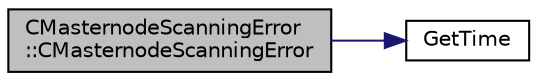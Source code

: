 digraph "CMasternodeScanningError::CMasternodeScanningError"
{
  edge [fontname="Helvetica",fontsize="10",labelfontname="Helvetica",labelfontsize="10"];
  node [fontname="Helvetica",fontsize="10",shape=record];
  rankdir="LR";
  Node0 [label="CMasternodeScanningError\l::CMasternodeScanningError",height=0.2,width=0.4,color="black", fillcolor="grey75", style="filled", fontcolor="black"];
  Node0 -> Node1 [color="midnightblue",fontsize="10",style="solid",fontname="Helvetica"];
  Node1 [label="GetTime",height=0.2,width=0.4,color="black", fillcolor="white", style="filled",URL="$util_8cpp.html#a46fac5fba8ba905b5f9acb364f5d8c6f"];
}
